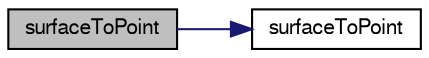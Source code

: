 digraph "surfaceToPoint"
{
  bgcolor="transparent";
  edge [fontname="FreeSans",fontsize="10",labelfontname="FreeSans",labelfontsize="10"];
  node [fontname="FreeSans",fontsize="10",shape=record];
  rankdir="LR";
  Node3 [label="surfaceToPoint",height=0.2,width=0.4,color="black", fillcolor="grey75", style="filled", fontcolor="black"];
  Node3 -> Node4 [color="midnightblue",fontsize="10",style="solid",fontname="FreeSans"];
  Node4 [label="surfaceToPoint",height=0.2,width=0.4,color="black",URL="$a25426.html#aad532f46b3a3fbc6fafcb03b314ab5fb",tooltip="Construct from components. "];
}
